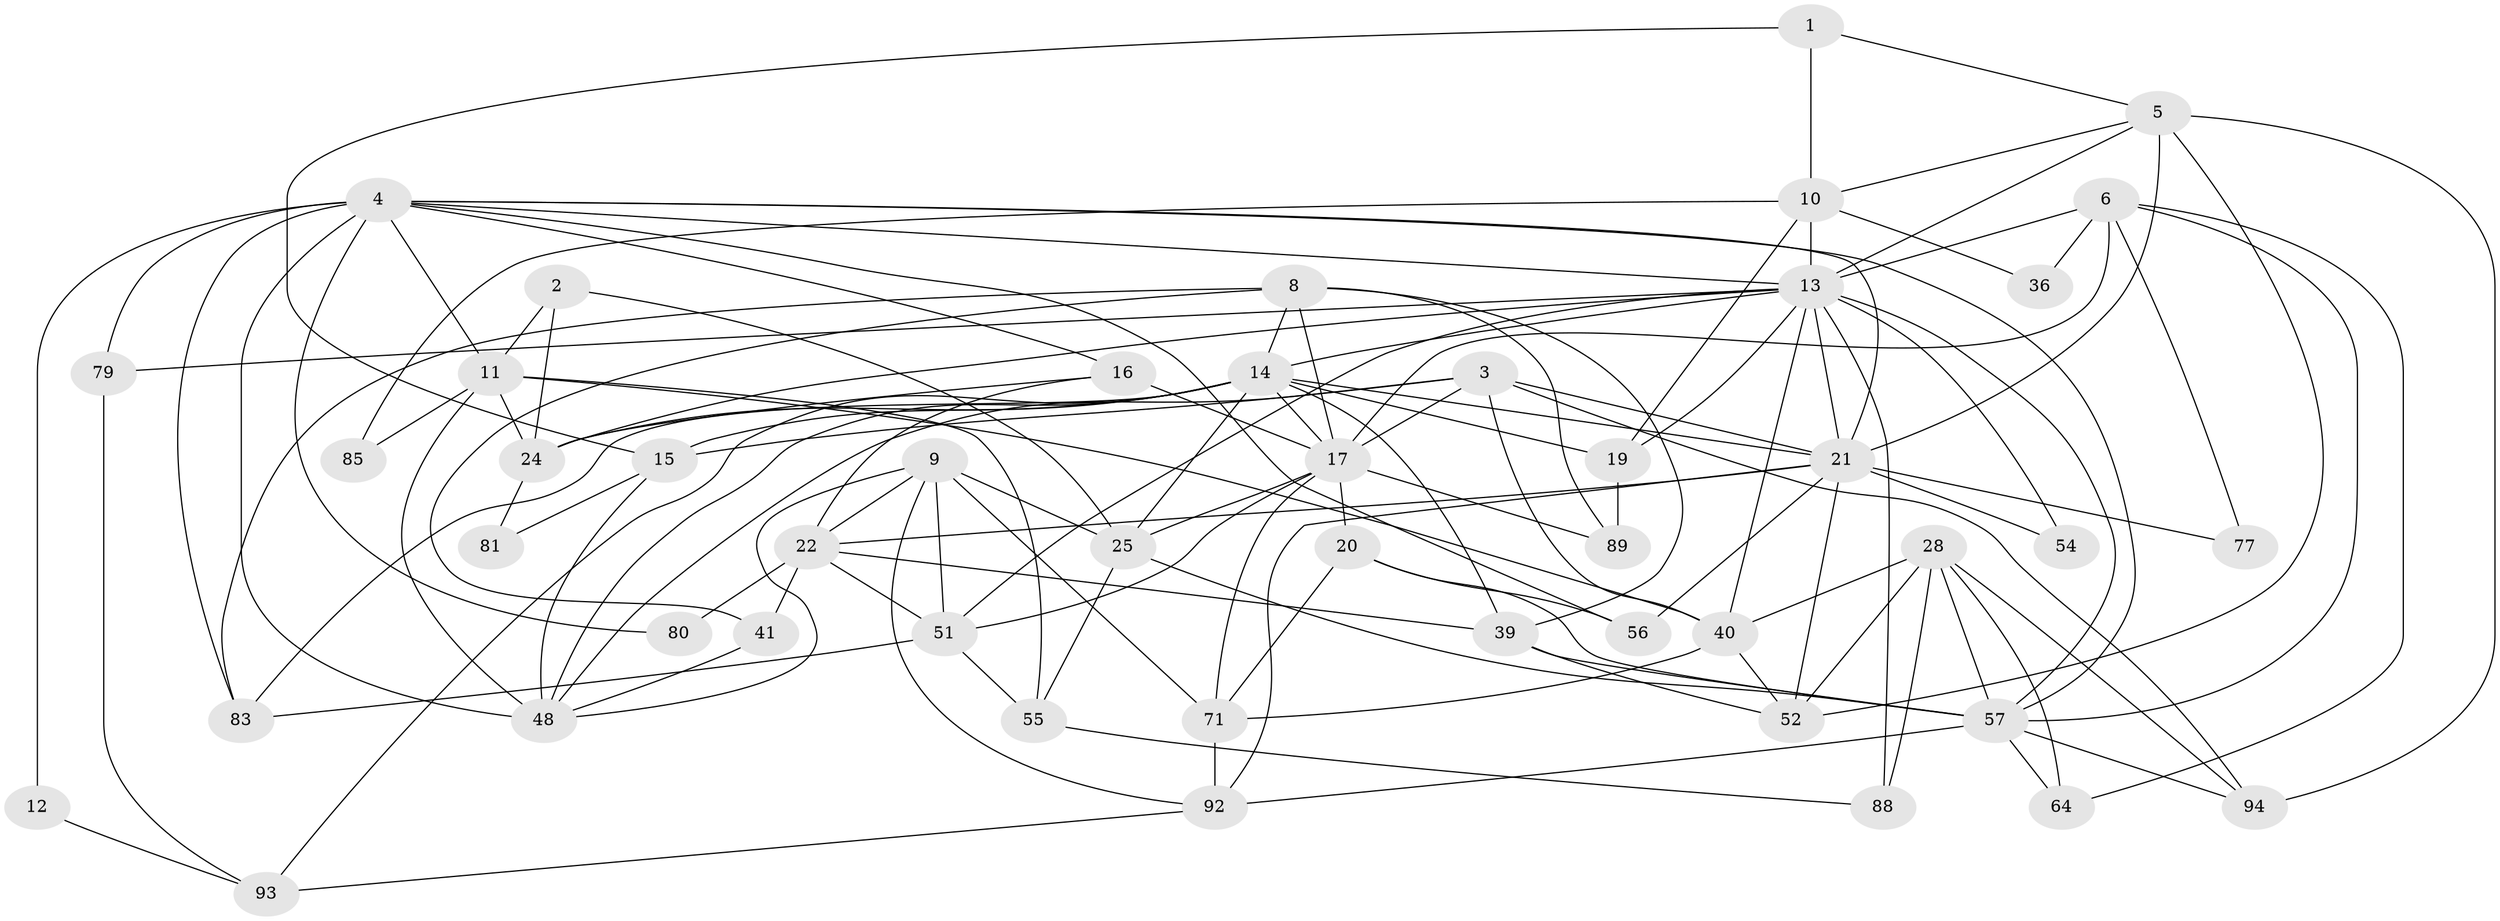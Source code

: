 // original degree distribution, {3: 0.2765957446808511, 4: 0.23404255319148937, 6: 0.0851063829787234, 2: 0.1595744680851064, 5: 0.1702127659574468, 8: 0.031914893617021274, 7: 0.0425531914893617}
// Generated by graph-tools (version 1.1) at 2025/14/03/09/25 04:14:50]
// undirected, 47 vertices, 123 edges
graph export_dot {
graph [start="1"]
  node [color=gray90,style=filled];
  1;
  2 [super="+73"];
  3 [super="+7"];
  4 [super="+26+34"];
  5 [super="+78"];
  6 [super="+31"];
  8 [super="+32"];
  9 [super="+29"];
  10 [super="+18"];
  11 [super="+38+42"];
  12;
  13 [super="+49+53+58"];
  14 [super="+63+76+45+30"];
  15;
  16 [super="+47"];
  17 [super="+23+74+65"];
  19;
  20;
  21 [super="+33+43"];
  22 [super="+27"];
  24;
  25 [super="+35+82"];
  28 [super="+67"];
  36;
  39 [super="+60+50"];
  40 [super="+90+68"];
  41;
  48;
  51 [super="+75"];
  52 [super="+84"];
  54;
  55;
  56;
  57 [super="+59"];
  64;
  71;
  77;
  79;
  80;
  81;
  83;
  85;
  88;
  89;
  92;
  93;
  94;
  1 -- 15;
  1 -- 10;
  1 -- 5;
  2 -- 24;
  2 -- 11;
  2 -- 25;
  3 -- 48;
  3 -- 17;
  3 -- 21;
  3 -- 94;
  3 -- 15;
  3 -- 40;
  4 -- 11 [weight=2];
  4 -- 79;
  4 -- 48 [weight=2];
  4 -- 80;
  4 -- 21;
  4 -- 56;
  4 -- 13;
  4 -- 16;
  4 -- 83;
  4 -- 12;
  4 -- 57;
  5 -- 94;
  5 -- 10;
  5 -- 21;
  5 -- 52;
  5 -- 13;
  6 -- 64;
  6 -- 36;
  6 -- 13 [weight=3];
  6 -- 77;
  6 -- 57 [weight=2];
  6 -- 17;
  8 -- 41;
  8 -- 89;
  8 -- 83;
  8 -- 14;
  8 -- 17;
  8 -- 39;
  9 -- 71;
  9 -- 92;
  9 -- 48;
  9 -- 51;
  9 -- 22;
  9 -- 25;
  10 -- 19;
  10 -- 36;
  10 -- 85;
  10 -- 13 [weight=2];
  11 -- 85;
  11 -- 55;
  11 -- 24;
  11 -- 48;
  11 -- 40;
  12 -- 93;
  13 -- 40;
  13 -- 24;
  13 -- 19;
  13 -- 14 [weight=2];
  13 -- 79;
  13 -- 51;
  13 -- 21;
  13 -- 54;
  13 -- 88;
  13 -- 57;
  14 -- 93;
  14 -- 19;
  14 -- 48;
  14 -- 15;
  14 -- 83;
  14 -- 24;
  14 -- 25;
  14 -- 17;
  14 -- 21;
  14 -- 39;
  15 -- 48;
  15 -- 81;
  16 -- 22;
  16 -- 24;
  16 -- 17;
  17 -- 71;
  17 -- 51;
  17 -- 20;
  17 -- 25 [weight=2];
  17 -- 89;
  19 -- 89;
  20 -- 71;
  20 -- 56;
  20 -- 57;
  21 -- 56;
  21 -- 54;
  21 -- 52;
  21 -- 77;
  21 -- 92;
  21 -- 22;
  22 -- 51 [weight=2];
  22 -- 80;
  22 -- 39;
  22 -- 41;
  24 -- 81;
  25 -- 55;
  25 -- 57;
  28 -- 88;
  28 -- 64;
  28 -- 40 [weight=2];
  28 -- 94;
  28 -- 52;
  28 -- 57;
  39 -- 52;
  39 -- 57 [weight=2];
  40 -- 52;
  40 -- 71;
  41 -- 48;
  51 -- 55;
  51 -- 83;
  55 -- 88;
  57 -- 64;
  57 -- 92;
  57 -- 94;
  71 -- 92;
  79 -- 93;
  92 -- 93;
}
